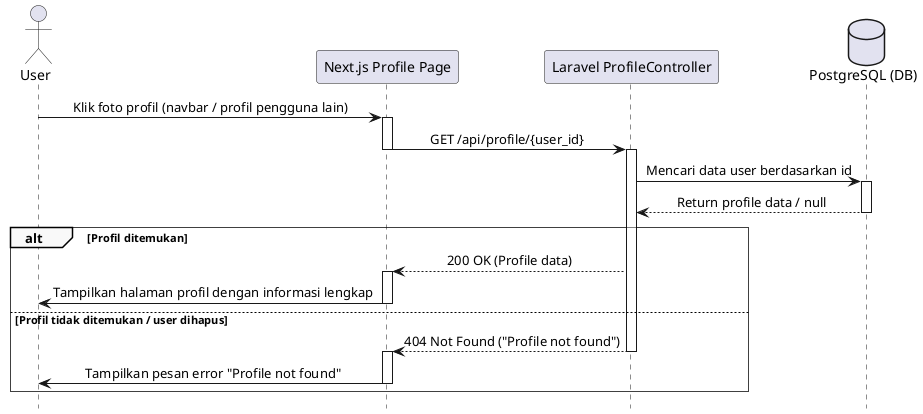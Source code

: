 @startuml
' === Styling ===
skinparam sequence {
    LifelineFooterStrategy none
    MessageAlign center
    ArrowThickness 1
    ParticipantPadding 20
    GroupBorderThickness 0.5
    GroupBackgroundColor #F9F9F9
}
hide footbox

' === Participants ===
actor User
participant "Next.js Profile Page" as FE
participant "Laravel ProfileController" as BE
database "PostgreSQL (DB)" as DB

' === Normal Flow: Melihat Profil ===
User -> FE: Klik foto profil (navbar / profil pengguna lain)
activate FE
FE -> BE: GET /api/profile/{user_id}
deactivate FE
activate BE

BE -> DB: Mencari data user berdasarkan id
activate DB
DB --> BE: Return profile data / null
deactivate DB

alt Profil ditemukan
    BE --> FE: 200 OK (Profile data)
    activate FE
    FE -> User: Tampilkan halaman profil dengan informasi lengkap
    deactivate FE

else Profil tidak ditemukan / user dihapus
    BE --> FE: 404 Not Found ("Profile not found")
    deactivate BE
    activate FE
    FE -> User: Tampilkan pesan error "Profile not found"
    deactivate FE
end
@enduml
